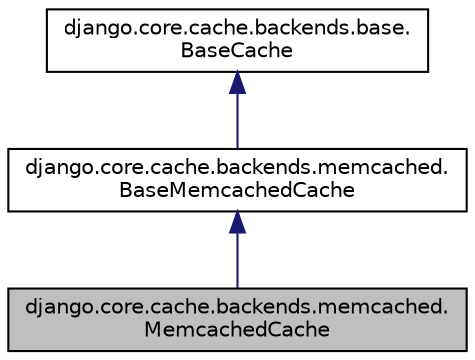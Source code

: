 digraph "django.core.cache.backends.memcached.MemcachedCache"
{
 // LATEX_PDF_SIZE
  edge [fontname="Helvetica",fontsize="10",labelfontname="Helvetica",labelfontsize="10"];
  node [fontname="Helvetica",fontsize="10",shape=record];
  Node1 [label="django.core.cache.backends.memcached.\lMemcachedCache",height=0.2,width=0.4,color="black", fillcolor="grey75", style="filled", fontcolor="black",tooltip=" "];
  Node2 -> Node1 [dir="back",color="midnightblue",fontsize="10",style="solid",fontname="Helvetica"];
  Node2 [label="django.core.cache.backends.memcached.\lBaseMemcachedCache",height=0.2,width=0.4,color="black", fillcolor="white", style="filled",URL="$classdjango_1_1core_1_1cache_1_1backends_1_1memcached_1_1_base_memcached_cache.html",tooltip=" "];
  Node3 -> Node2 [dir="back",color="midnightblue",fontsize="10",style="solid",fontname="Helvetica"];
  Node3 [label="django.core.cache.backends.base.\lBaseCache",height=0.2,width=0.4,color="black", fillcolor="white", style="filled",URL="$classdjango_1_1core_1_1cache_1_1backends_1_1base_1_1_base_cache.html",tooltip=" "];
}
